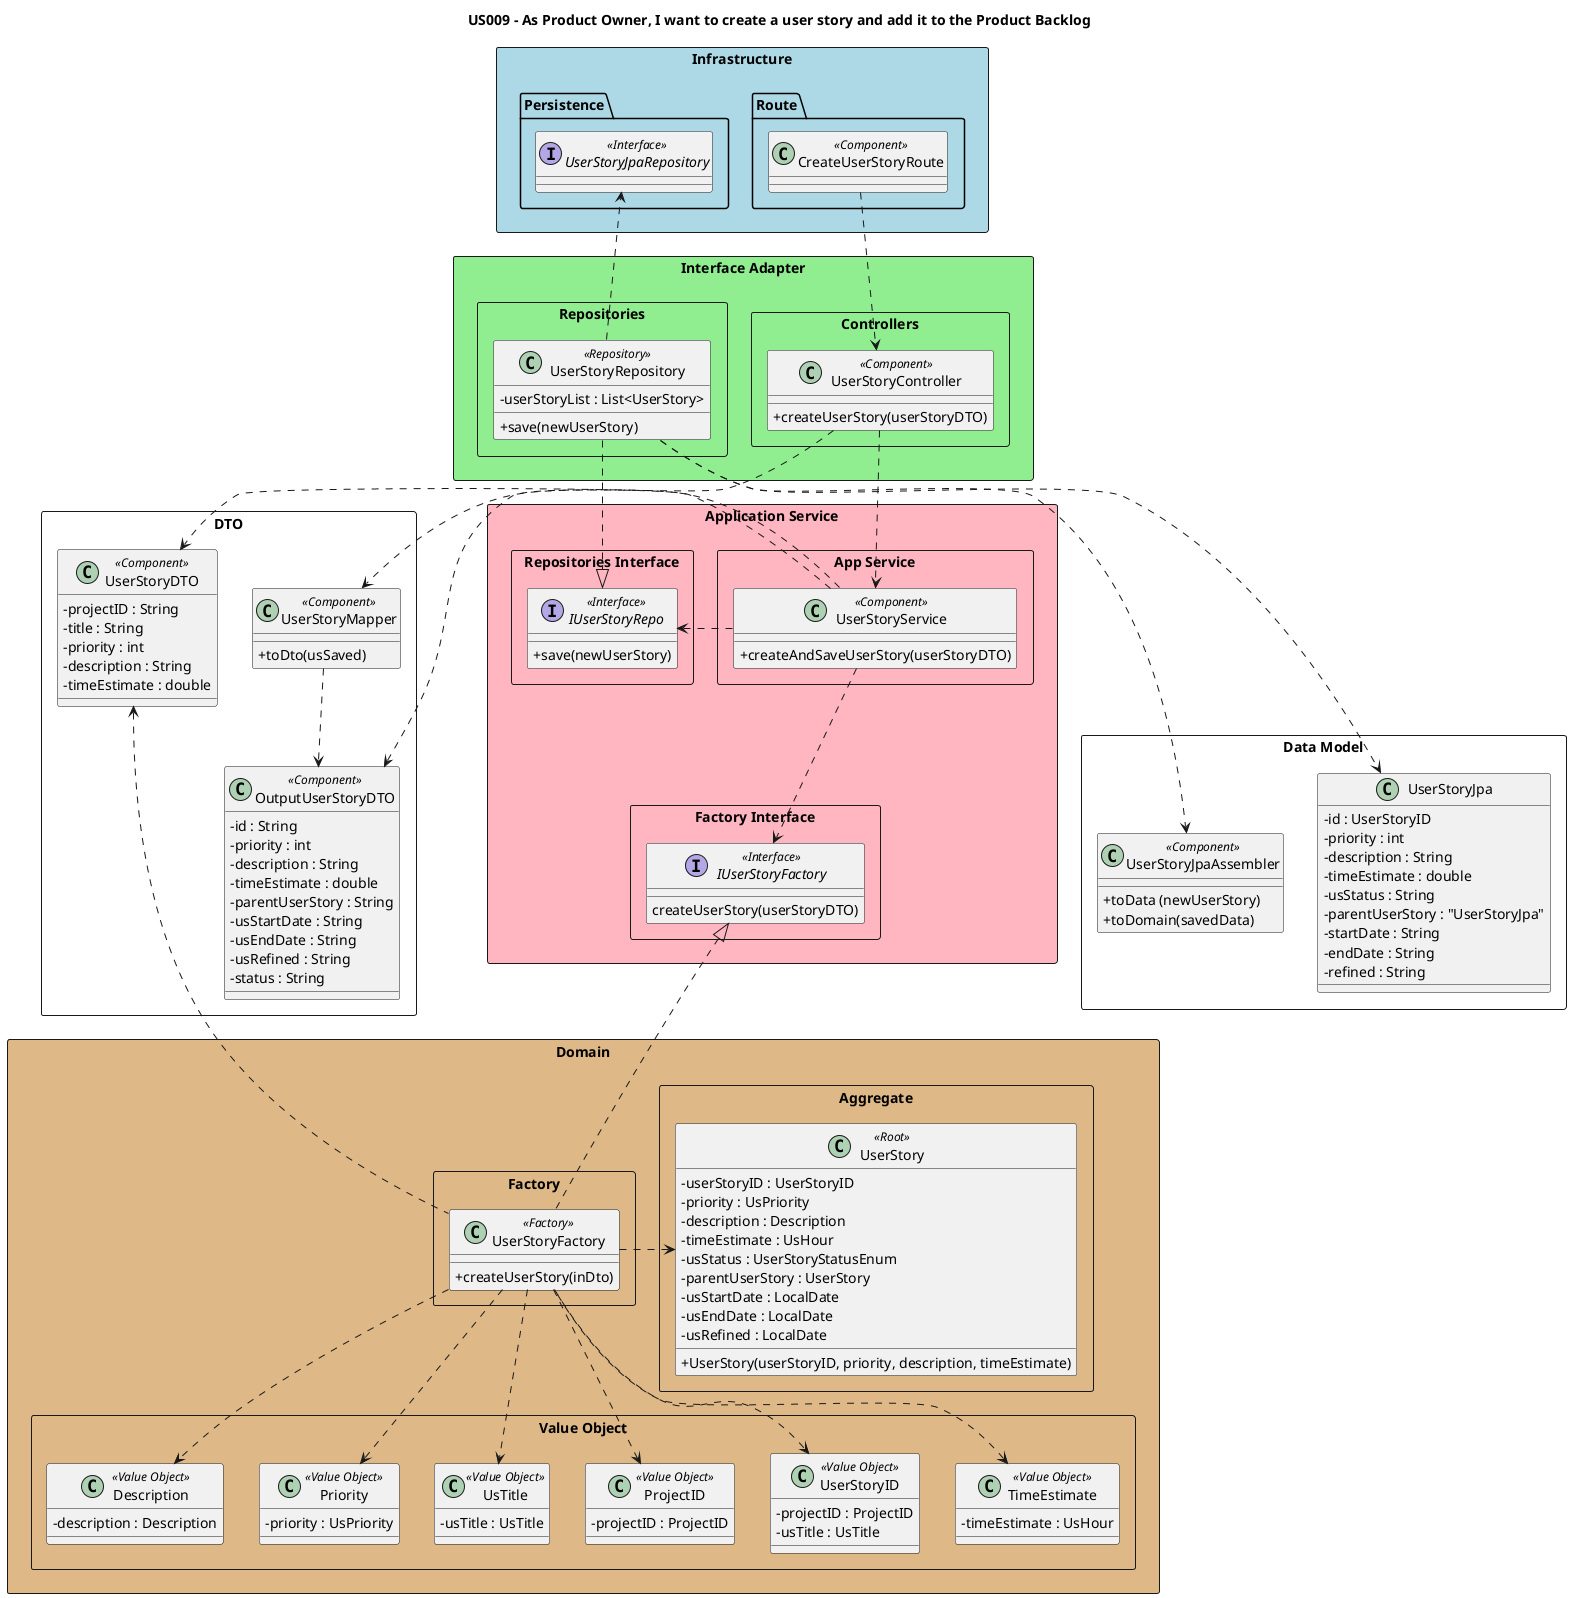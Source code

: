 @startuml
'https://plantuml.com/class-diagram

'hide circle
skinparam classAttributeIconSize 0

title US009 - As Product Owner, I want to create a user story and add it to the Product Backlog

skinparam classAttributeIconSize 0

package "Infrastructure" <<Rectangle>> #lightblue  {
package "Route" {
class "CreateUserStoryRoute" as route << Component >>
}

    package "Persistence" {
    interface "UserStoryJpaRepository" as jpa <<Interface>>
    }
}

package "Interface Adapter" <<Rectangle>> #lightgreen {
package "Controllers" <<Rectangle>>{
class "UserStoryController" as ctrl << Component >> {
+createUserStory(userStoryDTO)
}
}
package "Repositories" <<Rectangle>>{
class "UserStoryRepository" as store << Repository >> {
-userStoryList : List<UserStory>
+ save(newUserStory)
}
}
}

package "Application Service" <<Rectangle>> #lightpink{
package "App Service" <<Rectangle>>{
class "UserStoryService" as service << Component >> {
+createAndSaveUserStory(userStoryDTO)
}
}
package "Repositories Interface" <<Rectangle>>{
interface "IUserStoryRepo" as repo << Interface >>{
+ save(newUserStory)
}
}
package "Factory Interface" <<Rectangle>>{
interface "IUserStoryFactory" as factoryInterface << Interface >>{
createUserStory(userStoryDTO)
}
}
}

package "DTO" <<Rectangle>> {
class "UserStoryMapper" as mapper << Component >> {
+ toDto(usSaved)
}
class "OutputUserStoryDTO" as outdto << Component >> {
- id : String
- priority : int
- description : String
- timeEstimate : double
- parentUserStory : String
- usStartDate : String
- usEndDate : String
- usRefined : String
- status : String
}
class "UserStoryDTO" as dto << Component >> {
- projectID : String
- title : String
- priority : int
- description : String
- timeEstimate : double
}
}

package "Domain" <<Rectangle>> #burlywood{
package "Aggregate" <<Rectangle>>{
class "UserStory" as userStory << Root >> {
- userStoryID : UserStoryID
- priority : UsPriority
- description : Description
- timeEstimate : UsHour
- usStatus : UserStoryStatusEnum
- parentUserStory : UserStory
- usStartDate : LocalDate
- usEndDate : LocalDate
- usRefined : LocalDate
+ UserStory(userStoryID, priority, description, timeEstimate)
}
}
package "Factory" <<Rectangle>>{
class "UserStoryFactory" as userStoryF << Factory >> {
+createUserStory(inDto)
}
}
package "Value Object" <<Rectangle>>{
class "UserStoryID" as usID << Value Object >> {
-projectID : ProjectID
-usTitle : UsTitle
}
class "ProjectID" as projID << Value Object >> {
-projectID : ProjectID
}
class "UsTitle" as usTitle << Value Object >> {
- usTitle : UsTitle
}
class "Priority" as priority << Value Object >> {
-priority : UsPriority
}
class "Description" as desc << Value Object >> {
-description : Description
}
class "TimeEstimate" as time << Value Object >> {
-timeEstimate : UsHour
}
}
}

  package "Data Model" <<Rectangle>>{
        class "UserStoryJpaAssembler" as assemblerjpa <<Component>> {
        +toData (newUserStory)
        +toDomain(savedData)
        }

        class "UserStoryJpa" as USjpa {
        - id : UserStoryID
        - priority : int
        - description : String
        - timeEstimate : double
        - usStatus : String
        - parentUserStory : "UserStoryJpa"
        - startDate : String
        - endDate : String
        - refined : String
        }





route ..> ctrl
ctrl..> service
ctrl..up>outdto
store..|> repo
service .r.> mapper
service .r.> dto
mapper ..> outdto
userStoryF .u.> dto
service..> factoryInterface
service..left> repo
userStoryF..> usID
userStoryF..>projID
userStoryF..>usTitle
userStoryF..>priority
userStoryF..up>time
userStoryF..>desc
userStoryF..right>userStory
userStoryF..up|>factoryInterface
store ...> assemblerjpa
store ...> USjpa
store ..> jpa




@enduml